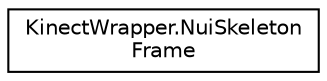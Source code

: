 digraph "Graphical Class Hierarchy"
{
  edge [fontname="Helvetica",fontsize="10",labelfontname="Helvetica",labelfontsize="10"];
  node [fontname="Helvetica",fontsize="10",shape=record];
  rankdir="LR";
  Node0 [label="KinectWrapper.NuiSkeleton\lFrame",height=0.2,width=0.4,color="black", fillcolor="white", style="filled",URL="$struct_kinect_wrapper_1_1_nui_skeleton_frame.html"];
}
